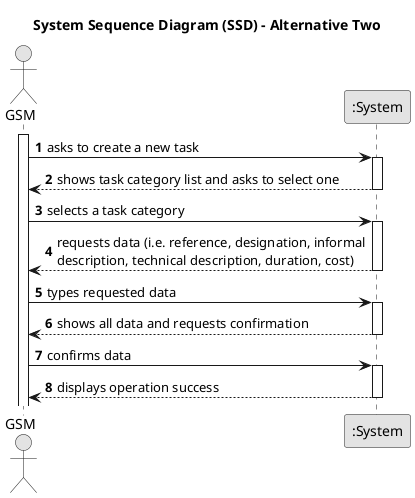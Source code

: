 @startuml
skinparam monochrome true
skinparam packageStyle rectangle
skinparam shadowing false

title System Sequence Diagram (SSD) - Alternative Two

autonumber

actor "GSM" as GSM
participant ":System" as System

activate GSM

    GSM -> System : asks to create a new task
    activate System

        System --> GSM : shows task category list and asks to select one
    deactivate System

    GSM -> System : selects a task category
    activate System

        System --> GSM : requests data (i.e. reference, designation, informal\ndescription, technical description, duration, cost)
    deactivate System

    GSM -> System : types requested data
    activate System

        System --> GSM : shows all data and requests confirmation
    deactivate System

    GSM -> System : confirms data
    activate System

        System --> GSM : displays operation success
    deactivate System
@enduml